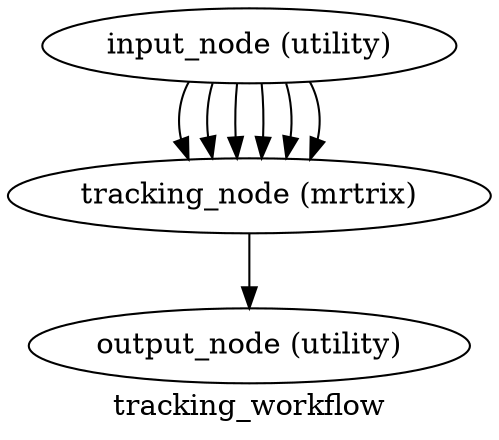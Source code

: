 digraph tracking_workflow{
  label="tracking_workflow";
  tracking_workflow_input_node[label="input_node (utility)"];
  tracking_workflow_tracking_node[label="tracking_node (mrtrix)"];
  tracking_workflow_output_node[label="output_node (utility)"];
  tracking_workflow_input_node -> tracking_workflow_tracking_node;
  tracking_workflow_input_node -> tracking_workflow_tracking_node;
  tracking_workflow_input_node -> tracking_workflow_tracking_node;
  tracking_workflow_input_node -> tracking_workflow_tracking_node;
  tracking_workflow_input_node -> tracking_workflow_tracking_node;
  tracking_workflow_input_node -> tracking_workflow_tracking_node;
  tracking_workflow_tracking_node -> tracking_workflow_output_node;
}